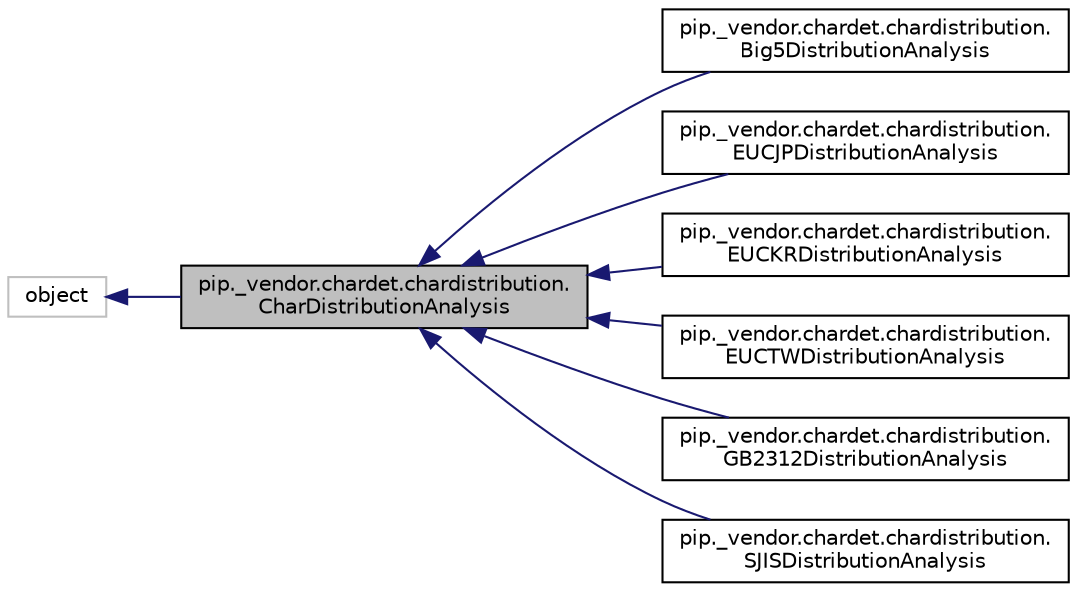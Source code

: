 digraph "pip._vendor.chardet.chardistribution.CharDistributionAnalysis"
{
 // LATEX_PDF_SIZE
  edge [fontname="Helvetica",fontsize="10",labelfontname="Helvetica",labelfontsize="10"];
  node [fontname="Helvetica",fontsize="10",shape=record];
  rankdir="LR";
  Node1 [label="pip._vendor.chardet.chardistribution.\lCharDistributionAnalysis",height=0.2,width=0.4,color="black", fillcolor="grey75", style="filled", fontcolor="black",tooltip=" "];
  Node2 -> Node1 [dir="back",color="midnightblue",fontsize="10",style="solid",fontname="Helvetica"];
  Node2 [label="object",height=0.2,width=0.4,color="grey75", fillcolor="white", style="filled",tooltip=" "];
  Node1 -> Node3 [dir="back",color="midnightblue",fontsize="10",style="solid",fontname="Helvetica"];
  Node3 [label="pip._vendor.chardet.chardistribution.\lBig5DistributionAnalysis",height=0.2,width=0.4,color="black", fillcolor="white", style="filled",URL="$df/d55/classpip_1_1__vendor_1_1chardet_1_1chardistribution_1_1_big5_distribution_analysis.html",tooltip=" "];
  Node1 -> Node4 [dir="back",color="midnightblue",fontsize="10",style="solid",fontname="Helvetica"];
  Node4 [label="pip._vendor.chardet.chardistribution.\lEUCJPDistributionAnalysis",height=0.2,width=0.4,color="black", fillcolor="white", style="filled",URL="$d8/d42/classpip_1_1__vendor_1_1chardet_1_1chardistribution_1_1_e_u_c_j_p_distribution_analysis.html",tooltip=" "];
  Node1 -> Node5 [dir="back",color="midnightblue",fontsize="10",style="solid",fontname="Helvetica"];
  Node5 [label="pip._vendor.chardet.chardistribution.\lEUCKRDistributionAnalysis",height=0.2,width=0.4,color="black", fillcolor="white", style="filled",URL="$d7/d29/classpip_1_1__vendor_1_1chardet_1_1chardistribution_1_1_e_u_c_k_r_distribution_analysis.html",tooltip=" "];
  Node1 -> Node6 [dir="back",color="midnightblue",fontsize="10",style="solid",fontname="Helvetica"];
  Node6 [label="pip._vendor.chardet.chardistribution.\lEUCTWDistributionAnalysis",height=0.2,width=0.4,color="black", fillcolor="white", style="filled",URL="$d0/d2c/classpip_1_1__vendor_1_1chardet_1_1chardistribution_1_1_e_u_c_t_w_distribution_analysis.html",tooltip=" "];
  Node1 -> Node7 [dir="back",color="midnightblue",fontsize="10",style="solid",fontname="Helvetica"];
  Node7 [label="pip._vendor.chardet.chardistribution.\lGB2312DistributionAnalysis",height=0.2,width=0.4,color="black", fillcolor="white", style="filled",URL="$d8/d45/classpip_1_1__vendor_1_1chardet_1_1chardistribution_1_1_g_b2312_distribution_analysis.html",tooltip=" "];
  Node1 -> Node8 [dir="back",color="midnightblue",fontsize="10",style="solid",fontname="Helvetica"];
  Node8 [label="pip._vendor.chardet.chardistribution.\lSJISDistributionAnalysis",height=0.2,width=0.4,color="black", fillcolor="white", style="filled",URL="$df/d26/classpip_1_1__vendor_1_1chardet_1_1chardistribution_1_1_s_j_i_s_distribution_analysis.html",tooltip=" "];
}
